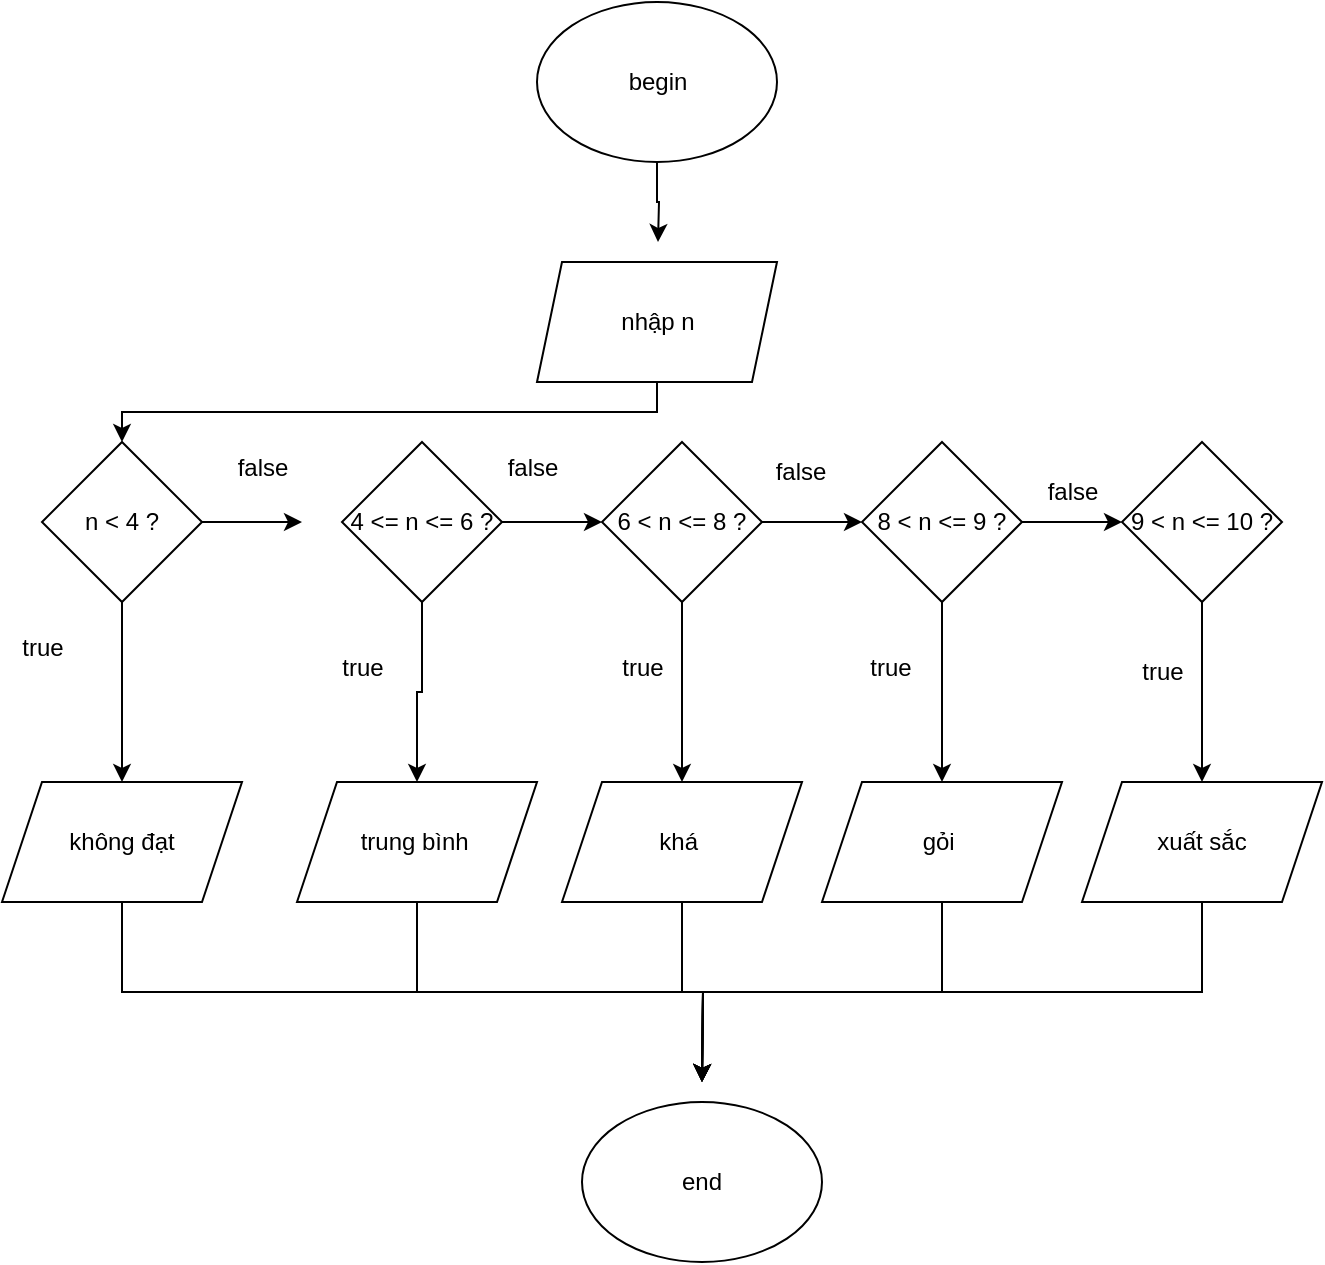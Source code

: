 <mxfile version="25.0.3">
  <diagram name="Trang-1" id="wHCXTxOX28G125Q4SG9T">
    <mxGraphModel dx="954" dy="647" grid="1" gridSize="10" guides="1" tooltips="1" connect="1" arrows="1" fold="1" page="1" pageScale="1" pageWidth="827" pageHeight="1169" math="0" shadow="0">
      <root>
        <mxCell id="0" />
        <mxCell id="1" parent="0" />
        <mxCell id="5H44cNNyPtTebJvEYgaW-11" style="edgeStyle=orthogonalEdgeStyle;rounded=0;orthogonalLoop=1;jettySize=auto;html=1;exitX=0.5;exitY=1;exitDx=0;exitDy=0;" edge="1" parent="1" source="5H44cNNyPtTebJvEYgaW-1">
          <mxGeometry relative="1" as="geometry">
            <mxPoint x="368" y="170" as="targetPoint" />
          </mxGeometry>
        </mxCell>
        <mxCell id="5H44cNNyPtTebJvEYgaW-1" value="begin" style="ellipse;whiteSpace=wrap;html=1;" vertex="1" parent="1">
          <mxGeometry x="307.5" y="50" width="120" height="80" as="geometry" />
        </mxCell>
        <mxCell id="5H44cNNyPtTebJvEYgaW-12" style="edgeStyle=orthogonalEdgeStyle;rounded=0;orthogonalLoop=1;jettySize=auto;html=1;exitX=0.5;exitY=1;exitDx=0;exitDy=0;entryX=0;entryY=0.5;entryDx=0;entryDy=0;" edge="1" parent="1" source="5H44cNNyPtTebJvEYgaW-8" target="5H44cNNyPtTebJvEYgaW-25">
          <mxGeometry relative="1" as="geometry">
            <mxPoint x="160" y="270" as="targetPoint" />
            <Array as="points">
              <mxPoint x="368" y="255" />
              <mxPoint x="100" y="255" />
            </Array>
          </mxGeometry>
        </mxCell>
        <mxCell id="5H44cNNyPtTebJvEYgaW-8" value="&lt;div&gt;nhập n&lt;/div&gt;" style="shape=parallelogram;perimeter=parallelogramPerimeter;whiteSpace=wrap;html=1;fixedSize=1;size=12.5;" vertex="1" parent="1">
          <mxGeometry x="307.5" y="180" width="120" height="60" as="geometry" />
        </mxCell>
        <mxCell id="5H44cNNyPtTebJvEYgaW-17" value="end" style="ellipse;whiteSpace=wrap;html=1;" vertex="1" parent="1">
          <mxGeometry x="330" y="600" width="120" height="80" as="geometry" />
        </mxCell>
        <mxCell id="5H44cNNyPtTebJvEYgaW-38" style="edgeStyle=orthogonalEdgeStyle;rounded=0;orthogonalLoop=1;jettySize=auto;html=1;exitX=0.5;exitY=0;exitDx=0;exitDy=0;" edge="1" parent="1" source="5H44cNNyPtTebJvEYgaW-25">
          <mxGeometry relative="1" as="geometry">
            <mxPoint x="190" y="310" as="targetPoint" />
          </mxGeometry>
        </mxCell>
        <mxCell id="5H44cNNyPtTebJvEYgaW-43" value="" style="edgeStyle=orthogonalEdgeStyle;rounded=0;orthogonalLoop=1;jettySize=auto;html=1;" edge="1" parent="1" source="5H44cNNyPtTebJvEYgaW-25" target="5H44cNNyPtTebJvEYgaW-42">
          <mxGeometry relative="1" as="geometry" />
        </mxCell>
        <mxCell id="5H44cNNyPtTebJvEYgaW-25" value="n &amp;lt; 4 ?" style="rhombus;whiteSpace=wrap;html=1;direction=south;" vertex="1" parent="1">
          <mxGeometry x="60" y="270" width="80" height="80" as="geometry" />
        </mxCell>
        <mxCell id="5H44cNNyPtTebJvEYgaW-39" value="" style="edgeStyle=orthogonalEdgeStyle;rounded=0;orthogonalLoop=1;jettySize=auto;html=1;" edge="1" parent="1" source="5H44cNNyPtTebJvEYgaW-34" target="5H44cNNyPtTebJvEYgaW-35">
          <mxGeometry relative="1" as="geometry" />
        </mxCell>
        <mxCell id="5H44cNNyPtTebJvEYgaW-45" value="" style="edgeStyle=orthogonalEdgeStyle;rounded=0;orthogonalLoop=1;jettySize=auto;html=1;" edge="1" parent="1" source="5H44cNNyPtTebJvEYgaW-34" target="5H44cNNyPtTebJvEYgaW-44">
          <mxGeometry relative="1" as="geometry" />
        </mxCell>
        <mxCell id="5H44cNNyPtTebJvEYgaW-34" value="4 &amp;lt;= n &amp;lt;= 6 ?" style="rhombus;whiteSpace=wrap;html=1;" vertex="1" parent="1">
          <mxGeometry x="210" y="270" width="80" height="80" as="geometry" />
        </mxCell>
        <mxCell id="5H44cNNyPtTebJvEYgaW-40" value="" style="edgeStyle=orthogonalEdgeStyle;rounded=0;orthogonalLoop=1;jettySize=auto;html=1;" edge="1" parent="1" source="5H44cNNyPtTebJvEYgaW-35" target="5H44cNNyPtTebJvEYgaW-36">
          <mxGeometry relative="1" as="geometry" />
        </mxCell>
        <mxCell id="5H44cNNyPtTebJvEYgaW-47" value="" style="edgeStyle=orthogonalEdgeStyle;rounded=0;orthogonalLoop=1;jettySize=auto;html=1;" edge="1" parent="1" source="5H44cNNyPtTebJvEYgaW-35" target="5H44cNNyPtTebJvEYgaW-46">
          <mxGeometry relative="1" as="geometry" />
        </mxCell>
        <mxCell id="5H44cNNyPtTebJvEYgaW-35" value="6 &amp;lt; n &amp;lt;= 8 ?" style="rhombus;whiteSpace=wrap;html=1;" vertex="1" parent="1">
          <mxGeometry x="340" y="270" width="80" height="80" as="geometry" />
        </mxCell>
        <mxCell id="5H44cNNyPtTebJvEYgaW-41" value="" style="edgeStyle=orthogonalEdgeStyle;rounded=0;orthogonalLoop=1;jettySize=auto;html=1;" edge="1" parent="1" source="5H44cNNyPtTebJvEYgaW-36" target="5H44cNNyPtTebJvEYgaW-37">
          <mxGeometry relative="1" as="geometry" />
        </mxCell>
        <mxCell id="5H44cNNyPtTebJvEYgaW-49" value="" style="edgeStyle=orthogonalEdgeStyle;rounded=0;orthogonalLoop=1;jettySize=auto;html=1;" edge="1" parent="1" source="5H44cNNyPtTebJvEYgaW-36" target="5H44cNNyPtTebJvEYgaW-48">
          <mxGeometry relative="1" as="geometry" />
        </mxCell>
        <mxCell id="5H44cNNyPtTebJvEYgaW-36" value="8 &amp;lt; n &amp;lt;= 9 ?" style="rhombus;whiteSpace=wrap;html=1;" vertex="1" parent="1">
          <mxGeometry x="470" y="270" width="80" height="80" as="geometry" />
        </mxCell>
        <mxCell id="5H44cNNyPtTebJvEYgaW-51" value="" style="edgeStyle=orthogonalEdgeStyle;rounded=0;orthogonalLoop=1;jettySize=auto;html=1;" edge="1" parent="1" source="5H44cNNyPtTebJvEYgaW-37" target="5H44cNNyPtTebJvEYgaW-50">
          <mxGeometry relative="1" as="geometry" />
        </mxCell>
        <mxCell id="5H44cNNyPtTebJvEYgaW-37" value="9 &amp;lt; n &amp;lt;= 10 ?" style="rhombus;whiteSpace=wrap;html=1;" vertex="1" parent="1">
          <mxGeometry x="600" y="270" width="80" height="80" as="geometry" />
        </mxCell>
        <mxCell id="5H44cNNyPtTebJvEYgaW-52" style="edgeStyle=orthogonalEdgeStyle;rounded=0;orthogonalLoop=1;jettySize=auto;html=1;exitX=0.5;exitY=1;exitDx=0;exitDy=0;" edge="1" parent="1" source="5H44cNNyPtTebJvEYgaW-42">
          <mxGeometry relative="1" as="geometry">
            <mxPoint x="390" y="590" as="targetPoint" />
          </mxGeometry>
        </mxCell>
        <mxCell id="5H44cNNyPtTebJvEYgaW-42" value="không đạt" style="shape=parallelogram;perimeter=parallelogramPerimeter;whiteSpace=wrap;html=1;fixedSize=1;" vertex="1" parent="1">
          <mxGeometry x="40" y="440" width="120" height="60" as="geometry" />
        </mxCell>
        <mxCell id="5H44cNNyPtTebJvEYgaW-53" style="edgeStyle=orthogonalEdgeStyle;rounded=0;orthogonalLoop=1;jettySize=auto;html=1;exitX=0.5;exitY=1;exitDx=0;exitDy=0;" edge="1" parent="1" source="5H44cNNyPtTebJvEYgaW-44">
          <mxGeometry relative="1" as="geometry">
            <mxPoint x="390" y="590" as="targetPoint" />
          </mxGeometry>
        </mxCell>
        <mxCell id="5H44cNNyPtTebJvEYgaW-44" value="trung bình&amp;nbsp;" style="shape=parallelogram;perimeter=parallelogramPerimeter;whiteSpace=wrap;html=1;fixedSize=1;" vertex="1" parent="1">
          <mxGeometry x="187.5" y="440" width="120" height="60" as="geometry" />
        </mxCell>
        <mxCell id="5H44cNNyPtTebJvEYgaW-54" style="edgeStyle=orthogonalEdgeStyle;rounded=0;orthogonalLoop=1;jettySize=auto;html=1;exitX=0.5;exitY=1;exitDx=0;exitDy=0;" edge="1" parent="1" source="5H44cNNyPtTebJvEYgaW-46">
          <mxGeometry relative="1" as="geometry">
            <mxPoint x="390" y="590" as="targetPoint" />
          </mxGeometry>
        </mxCell>
        <mxCell id="5H44cNNyPtTebJvEYgaW-46" value="khá&amp;nbsp;" style="shape=parallelogram;perimeter=parallelogramPerimeter;whiteSpace=wrap;html=1;fixedSize=1;" vertex="1" parent="1">
          <mxGeometry x="320" y="440" width="120" height="60" as="geometry" />
        </mxCell>
        <mxCell id="5H44cNNyPtTebJvEYgaW-55" style="edgeStyle=orthogonalEdgeStyle;rounded=0;orthogonalLoop=1;jettySize=auto;html=1;exitX=0.5;exitY=1;exitDx=0;exitDy=0;" edge="1" parent="1" source="5H44cNNyPtTebJvEYgaW-48">
          <mxGeometry relative="1" as="geometry">
            <mxPoint x="390" y="590" as="targetPoint" />
          </mxGeometry>
        </mxCell>
        <mxCell id="5H44cNNyPtTebJvEYgaW-48" value="gỏi&amp;nbsp;" style="shape=parallelogram;perimeter=parallelogramPerimeter;whiteSpace=wrap;html=1;fixedSize=1;" vertex="1" parent="1">
          <mxGeometry x="450" y="440" width="120" height="60" as="geometry" />
        </mxCell>
        <mxCell id="5H44cNNyPtTebJvEYgaW-56" style="edgeStyle=orthogonalEdgeStyle;rounded=0;orthogonalLoop=1;jettySize=auto;html=1;exitX=0.5;exitY=1;exitDx=0;exitDy=0;" edge="1" parent="1" source="5H44cNNyPtTebJvEYgaW-50">
          <mxGeometry relative="1" as="geometry">
            <mxPoint x="390" y="590" as="targetPoint" />
          </mxGeometry>
        </mxCell>
        <mxCell id="5H44cNNyPtTebJvEYgaW-50" value="xuất sắc" style="shape=parallelogram;perimeter=parallelogramPerimeter;whiteSpace=wrap;html=1;fixedSize=1;" vertex="1" parent="1">
          <mxGeometry x="580" y="440" width="120" height="60" as="geometry" />
        </mxCell>
        <mxCell id="5H44cNNyPtTebJvEYgaW-57" value="false" style="text;html=1;align=center;verticalAlign=middle;resizable=0;points=[];autosize=1;strokeColor=none;fillColor=none;" vertex="1" parent="1">
          <mxGeometry x="145" y="268" width="50" height="30" as="geometry" />
        </mxCell>
        <mxCell id="5H44cNNyPtTebJvEYgaW-58" value="false" style="text;html=1;align=center;verticalAlign=middle;resizable=0;points=[];autosize=1;strokeColor=none;fillColor=none;" vertex="1" parent="1">
          <mxGeometry x="280" y="268" width="50" height="30" as="geometry" />
        </mxCell>
        <mxCell id="5H44cNNyPtTebJvEYgaW-59" value="false" style="text;html=1;align=center;verticalAlign=middle;resizable=0;points=[];autosize=1;strokeColor=none;fillColor=none;" vertex="1" parent="1">
          <mxGeometry x="414" y="270" width="50" height="30" as="geometry" />
        </mxCell>
        <mxCell id="5H44cNNyPtTebJvEYgaW-60" value="false" style="text;html=1;align=center;verticalAlign=middle;resizable=0;points=[];autosize=1;strokeColor=none;fillColor=none;" vertex="1" parent="1">
          <mxGeometry x="550" y="280" width="50" height="30" as="geometry" />
        </mxCell>
        <mxCell id="5H44cNNyPtTebJvEYgaW-61" value="true" style="text;html=1;align=center;verticalAlign=middle;resizable=0;points=[];autosize=1;strokeColor=none;fillColor=none;" vertex="1" parent="1">
          <mxGeometry x="40" y="358" width="40" height="30" as="geometry" />
        </mxCell>
        <mxCell id="5H44cNNyPtTebJvEYgaW-62" value="true" style="text;html=1;align=center;verticalAlign=middle;resizable=0;points=[];autosize=1;strokeColor=none;fillColor=none;" vertex="1" parent="1">
          <mxGeometry x="200" y="368" width="40" height="30" as="geometry" />
        </mxCell>
        <mxCell id="5H44cNNyPtTebJvEYgaW-63" value="true" style="text;html=1;align=center;verticalAlign=middle;resizable=0;points=[];autosize=1;strokeColor=none;fillColor=none;" vertex="1" parent="1">
          <mxGeometry x="340" y="368" width="40" height="30" as="geometry" />
        </mxCell>
        <mxCell id="5H44cNNyPtTebJvEYgaW-64" value="true" style="text;html=1;align=center;verticalAlign=middle;resizable=0;points=[];autosize=1;strokeColor=none;fillColor=none;" vertex="1" parent="1">
          <mxGeometry x="464" y="368" width="40" height="30" as="geometry" />
        </mxCell>
        <mxCell id="5H44cNNyPtTebJvEYgaW-65" value="true" style="text;html=1;align=center;verticalAlign=middle;resizable=0;points=[];autosize=1;strokeColor=none;fillColor=none;" vertex="1" parent="1">
          <mxGeometry x="600" y="370" width="40" height="30" as="geometry" />
        </mxCell>
      </root>
    </mxGraphModel>
  </diagram>
</mxfile>
